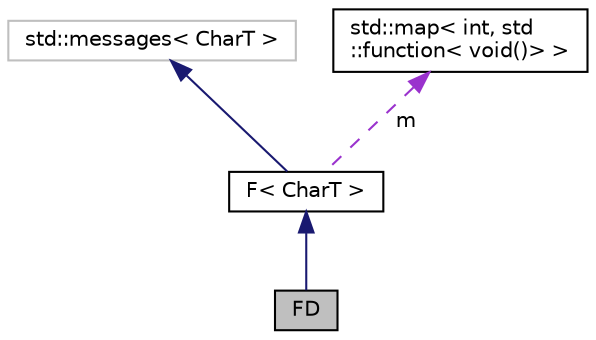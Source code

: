 digraph "FD"
{
  edge [fontname="Helvetica",fontsize="10",labelfontname="Helvetica",labelfontsize="10"];
  node [fontname="Helvetica",fontsize="10",shape=record];
  Node3 [label="FD",height=0.2,width=0.4,color="black", fillcolor="grey75", style="filled", fontcolor="black"];
  Node4 -> Node3 [dir="back",color="midnightblue",fontsize="10",style="solid"];
  Node4 [label="F\< CharT \>",height=0.2,width=0.4,color="black", fillcolor="white", style="filled",URL="$struct_f.html"];
  Node5 -> Node4 [dir="back",color="midnightblue",fontsize="10",style="solid"];
  Node5 [label="std::messages\< CharT \>",height=0.2,width=0.4,color="grey75", fillcolor="white", style="filled"];
  Node6 -> Node4 [dir="back",color="darkorchid3",fontsize="10",style="dashed",label=" m" ];
  Node6 [label="std::map\< int, std\l::function\< void()\> \>",height=0.2,width=0.4,color="black", fillcolor="white", style="filled",URL="$classstd_1_1map.html"];
}
